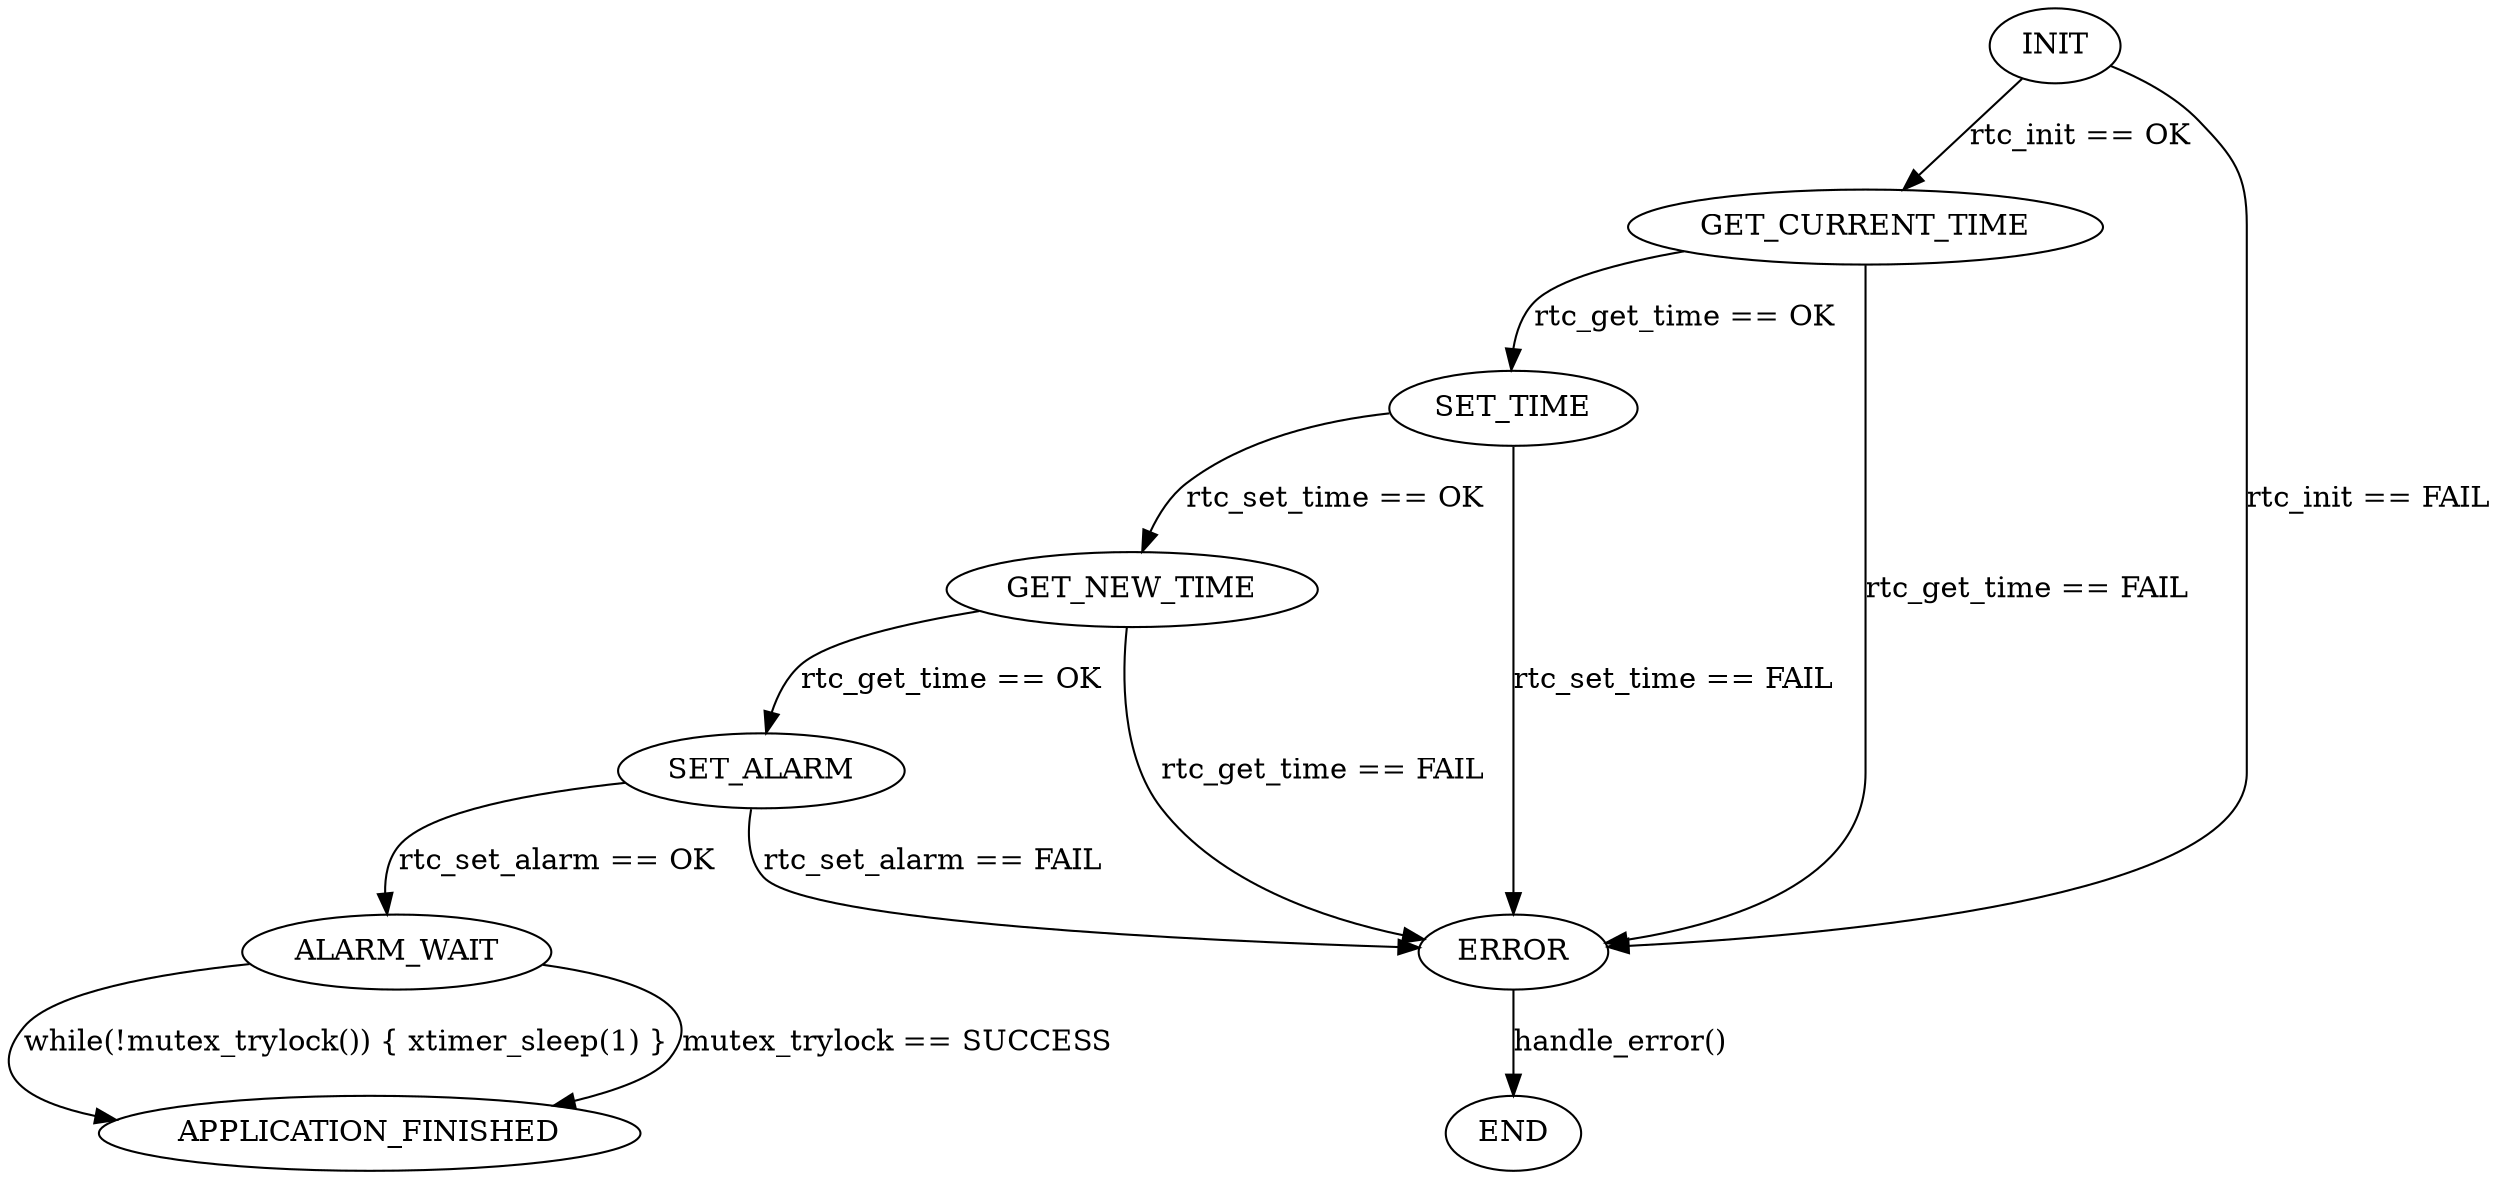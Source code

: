 // FSM
digraph {
	INIT [label=INIT]
	INIT -> GET_CURRENT_TIME [label="rtc_init == OK"]
	INIT -> ERROR [label="rtc_init == FAIL"]
	GET_CURRENT_TIME [label=GET_CURRENT_TIME]
	GET_CURRENT_TIME -> SET_TIME [label="rtc_get_time == OK"]
	GET_CURRENT_TIME -> ERROR [label="rtc_get_time == FAIL"]
	SET_TIME [label=SET_TIME]
	SET_TIME -> GET_NEW_TIME [label="rtc_set_time == OK"]
	SET_TIME -> ERROR [label="rtc_set_time == FAIL"]
	GET_NEW_TIME [label=GET_NEW_TIME]
	GET_NEW_TIME -> SET_ALARM [label="rtc_get_time == OK"]
	GET_NEW_TIME -> ERROR [label="rtc_get_time == FAIL"]
	SET_ALARM [label=SET_ALARM]
	SET_ALARM -> ALARM_WAIT [label="rtc_set_alarm == OK"]
	SET_ALARM -> ERROR [label="rtc_set_alarm == FAIL"]
	ALARM_WAIT [label=ALARM_WAIT]
	ALARM_WAIT -> APPLICATION_FINISHED [label="while(!mutex_trylock()) { xtimer_sleep(1) }"]
	ALARM_WAIT -> APPLICATION_FINISHED [label="mutex_trylock == SUCCESS"]
	APPLICATION_FINISHED [label=APPLICATION_FINISHED]
	ERROR [label=ERROR]
	ERROR -> END [label="handle_error()"]
	END [label=END]
}
